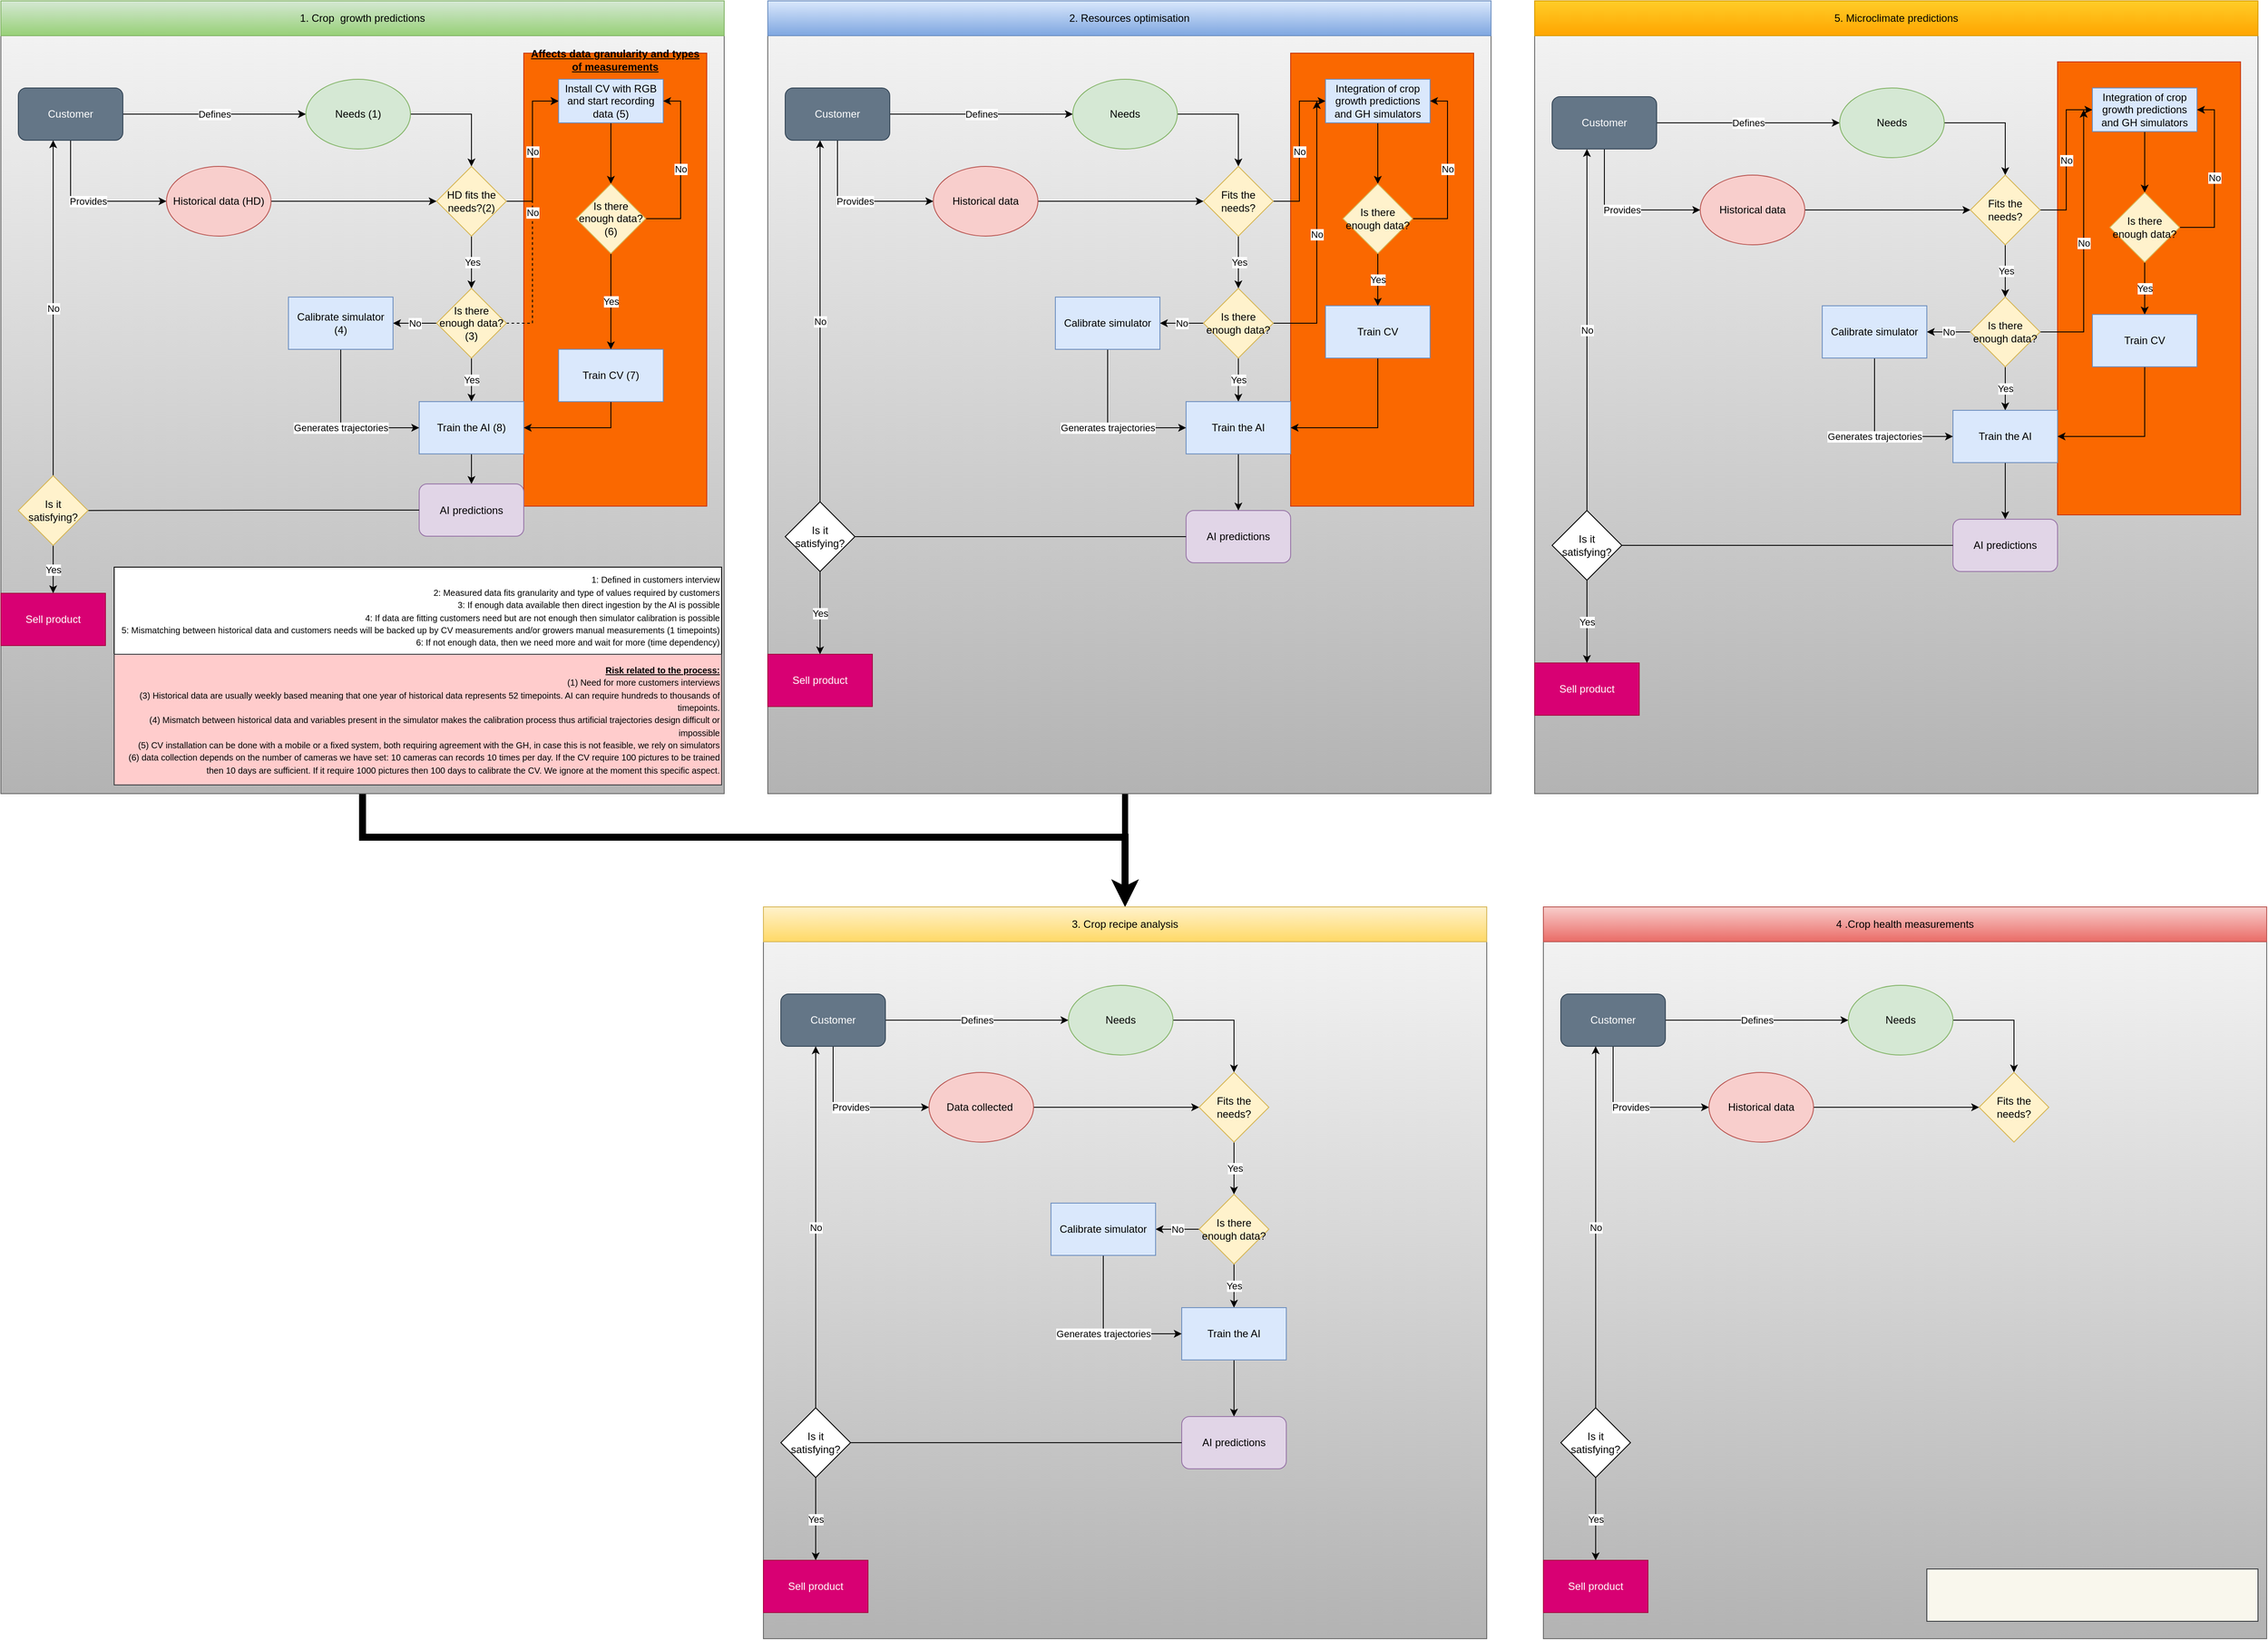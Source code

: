 <mxfile version="20.8.0" type="github">
  <diagram id="4LDFrXm33AA_0PNnnUKp" name="Page-1">
    <mxGraphModel dx="1117" dy="808" grid="1" gridSize="10" guides="1" tooltips="1" connect="1" arrows="1" fold="1" page="1" pageScale="1" pageWidth="827" pageHeight="1169" math="0" shadow="0">
      <root>
        <mxCell id="0" />
        <mxCell id="1" parent="0" />
        <mxCell id="4b5cufJOFDPNWDq6bjIJ-150" value="" style="rounded=0;whiteSpace=wrap;html=1;fillColor=#f5f5f5;gradientColor=#b3b3b3;strokeColor=#666666;" vertex="1" parent="1">
          <mxGeometry x="875" y="1040" width="830" height="840" as="geometry" />
        </mxCell>
        <mxCell id="4b5cufJOFDPNWDq6bjIJ-149" value="" style="rounded=0;whiteSpace=wrap;html=1;fillColor=#f5f5f5;gradientColor=#b3b3b3;strokeColor=#666666;" vertex="1" parent="1">
          <mxGeometry x="1770" y="1040" width="830" height="840" as="geometry" />
        </mxCell>
        <mxCell id="4b5cufJOFDPNWDq6bjIJ-152" style="edgeStyle=orthogonalEdgeStyle;rounded=0;orthogonalLoop=1;jettySize=auto;html=1;entryX=0.5;entryY=0;entryDx=0;entryDy=0;strokeWidth=7;" edge="1" parent="1" source="4b5cufJOFDPNWDq6bjIJ-148" target="4b5cufJOFDPNWDq6bjIJ-146">
          <mxGeometry relative="1" as="geometry">
            <Array as="points">
              <mxPoint x="1290" y="890" />
              <mxPoint x="1290" y="890" />
            </Array>
          </mxGeometry>
        </mxCell>
        <mxCell id="4b5cufJOFDPNWDq6bjIJ-148" value="" style="rounded=0;whiteSpace=wrap;html=1;fillColor=#f5f5f5;gradientColor=#b3b3b3;strokeColor=#666666;" vertex="1" parent="1">
          <mxGeometry x="880" width="830" height="910" as="geometry" />
        </mxCell>
        <mxCell id="4b5cufJOFDPNWDq6bjIJ-153" style="edgeStyle=orthogonalEdgeStyle;rounded=0;orthogonalLoop=1;jettySize=auto;html=1;entryX=0.5;entryY=0;entryDx=0;entryDy=0;strokeWidth=8;" edge="1" parent="1" source="4b5cufJOFDPNWDq6bjIJ-147" target="4b5cufJOFDPNWDq6bjIJ-146">
          <mxGeometry relative="1" as="geometry">
            <mxPoint x="810" y="1000" as="targetPoint" />
            <Array as="points">
              <mxPoint x="415" y="960" />
              <mxPoint x="1290" y="960" />
            </Array>
          </mxGeometry>
        </mxCell>
        <mxCell id="4b5cufJOFDPNWDq6bjIJ-147" value="" style="rounded=0;whiteSpace=wrap;html=1;fillColor=#f5f5f5;gradientColor=#b3b3b3;strokeColor=#666666;" vertex="1" parent="1">
          <mxGeometry width="830" height="910" as="geometry" />
        </mxCell>
        <mxCell id="4b5cufJOFDPNWDq6bjIJ-43" value="&lt;b&gt;&lt;u&gt;Affects data granularity and types of measurements&lt;br&gt;&lt;br&gt;&lt;br&gt;&lt;br&gt;&lt;br&gt;&lt;br&gt;&lt;br&gt;&lt;br&gt;&lt;br&gt;&lt;br&gt;&lt;br&gt;&lt;br&gt;&lt;br&gt;&lt;br&gt;&lt;br&gt;&lt;br&gt;&lt;br&gt;&lt;br&gt;&lt;br&gt;&lt;br&gt;&lt;br&gt;&lt;br&gt;&lt;br&gt;&lt;br&gt;&lt;br&gt;&lt;br&gt;&lt;br&gt;&lt;br&gt;&lt;br&gt;&lt;br&gt;&lt;br&gt;&lt;br&gt;&lt;br&gt;&lt;br&gt;&lt;br&gt;&lt;br&gt;&lt;/u&gt;&lt;/b&gt;" style="rounded=0;whiteSpace=wrap;html=1;fillColor=#fa6800;fontColor=#000000;strokeColor=#C73500;" vertex="1" parent="1">
          <mxGeometry x="600" y="60" width="210" height="520" as="geometry" />
        </mxCell>
        <mxCell id="4b5cufJOFDPNWDq6bjIJ-5" value="Defines" style="edgeStyle=orthogonalEdgeStyle;rounded=0;orthogonalLoop=1;jettySize=auto;html=1;entryX=0;entryY=0.5;entryDx=0;entryDy=0;" edge="1" parent="1" source="4b5cufJOFDPNWDq6bjIJ-1" target="4b5cufJOFDPNWDq6bjIJ-2">
          <mxGeometry relative="1" as="geometry" />
        </mxCell>
        <mxCell id="4b5cufJOFDPNWDq6bjIJ-6" style="edgeStyle=orthogonalEdgeStyle;rounded=0;orthogonalLoop=1;jettySize=auto;html=1;entryX=0;entryY=0.5;entryDx=0;entryDy=0;strokeColor=none;" edge="1" parent="1" source="4b5cufJOFDPNWDq6bjIJ-1" target="4b5cufJOFDPNWDq6bjIJ-3">
          <mxGeometry relative="1" as="geometry" />
        </mxCell>
        <mxCell id="4b5cufJOFDPNWDq6bjIJ-7" value="Provides" style="edgeStyle=orthogonalEdgeStyle;rounded=0;orthogonalLoop=1;jettySize=auto;html=1;" edge="1" parent="1" source="4b5cufJOFDPNWDq6bjIJ-1" target="4b5cufJOFDPNWDq6bjIJ-3">
          <mxGeometry relative="1" as="geometry">
            <Array as="points">
              <mxPoint x="80" y="230" />
            </Array>
          </mxGeometry>
        </mxCell>
        <mxCell id="4b5cufJOFDPNWDq6bjIJ-1" value="Customer" style="rounded=1;whiteSpace=wrap;html=1;fillColor=#647687;strokeColor=#314354;fontColor=#ffffff;" vertex="1" parent="1">
          <mxGeometry x="20" y="100" width="120" height="60" as="geometry" />
        </mxCell>
        <mxCell id="4b5cufJOFDPNWDq6bjIJ-32" style="edgeStyle=orthogonalEdgeStyle;rounded=0;orthogonalLoop=1;jettySize=auto;html=1;entryX=0.5;entryY=0;entryDx=0;entryDy=0;" edge="1" parent="1" source="4b5cufJOFDPNWDq6bjIJ-2" target="4b5cufJOFDPNWDq6bjIJ-10">
          <mxGeometry relative="1" as="geometry" />
        </mxCell>
        <mxCell id="4b5cufJOFDPNWDq6bjIJ-2" value="Needs (1)" style="ellipse;whiteSpace=wrap;html=1;fillColor=#d5e8d4;strokeColor=#82b366;" vertex="1" parent="1">
          <mxGeometry x="350" y="90" width="120" height="80" as="geometry" />
        </mxCell>
        <mxCell id="4b5cufJOFDPNWDq6bjIJ-8" value="" style="edgeStyle=orthogonalEdgeStyle;rounded=0;orthogonalLoop=1;jettySize=auto;html=1;" edge="1" parent="1" source="4b5cufJOFDPNWDq6bjIJ-3">
          <mxGeometry relative="1" as="geometry">
            <mxPoint x="500" y="230" as="targetPoint" />
          </mxGeometry>
        </mxCell>
        <mxCell id="4b5cufJOFDPNWDq6bjIJ-3" value="Historical data (HD)" style="ellipse;whiteSpace=wrap;html=1;fillColor=#f8cecc;strokeColor=#b85450;" vertex="1" parent="1">
          <mxGeometry x="190" y="190" width="120" height="80" as="geometry" />
        </mxCell>
        <mxCell id="4b5cufJOFDPNWDq6bjIJ-13" value="Yes" style="edgeStyle=orthogonalEdgeStyle;rounded=0;orthogonalLoop=1;jettySize=auto;html=1;entryX=0.5;entryY=0;entryDx=0;entryDy=0;" edge="1" parent="1" source="4b5cufJOFDPNWDq6bjIJ-10">
          <mxGeometry relative="1" as="geometry">
            <mxPoint x="540" y="330" as="targetPoint" />
          </mxGeometry>
        </mxCell>
        <mxCell id="4b5cufJOFDPNWDq6bjIJ-23" value="No" style="edgeStyle=orthogonalEdgeStyle;rounded=0;orthogonalLoop=1;jettySize=auto;html=1;entryX=0;entryY=0.5;entryDx=0;entryDy=0;" edge="1" parent="1" source="4b5cufJOFDPNWDq6bjIJ-10" target="4b5cufJOFDPNWDq6bjIJ-22">
          <mxGeometry relative="1" as="geometry" />
        </mxCell>
        <mxCell id="4b5cufJOFDPNWDq6bjIJ-10" value="HD fits the needs?(2)" style="rhombus;whiteSpace=wrap;html=1;fillColor=#fff2cc;strokeColor=#d6b656;" vertex="1" parent="1">
          <mxGeometry x="500" y="190" width="80" height="80" as="geometry" />
        </mxCell>
        <mxCell id="4b5cufJOFDPNWDq6bjIJ-17" value="Yes" style="edgeStyle=orthogonalEdgeStyle;rounded=0;orthogonalLoop=1;jettySize=auto;html=1;" edge="1" parent="1" source="4b5cufJOFDPNWDq6bjIJ-15" target="4b5cufJOFDPNWDq6bjIJ-16">
          <mxGeometry relative="1" as="geometry" />
        </mxCell>
        <mxCell id="4b5cufJOFDPNWDq6bjIJ-20" value="No" style="edgeStyle=orthogonalEdgeStyle;rounded=0;orthogonalLoop=1;jettySize=auto;html=1;entryX=1;entryY=0.5;entryDx=0;entryDy=0;" edge="1" parent="1" source="4b5cufJOFDPNWDq6bjIJ-15" target="4b5cufJOFDPNWDq6bjIJ-19">
          <mxGeometry relative="1" as="geometry" />
        </mxCell>
        <mxCell id="4b5cufJOFDPNWDq6bjIJ-31" value="No" style="edgeStyle=orthogonalEdgeStyle;rounded=0;orthogonalLoop=1;jettySize=auto;html=1;exitX=1;exitY=0.5;exitDx=0;exitDy=0;entryX=0;entryY=0.5;entryDx=0;entryDy=0;dashed=1;" edge="1" parent="1" source="4b5cufJOFDPNWDq6bjIJ-15" target="4b5cufJOFDPNWDq6bjIJ-22">
          <mxGeometry relative="1" as="geometry">
            <mxPoint x="630" y="115" as="targetPoint" />
            <Array as="points">
              <mxPoint x="610" y="370" />
              <mxPoint x="610" y="115" />
            </Array>
          </mxGeometry>
        </mxCell>
        <mxCell id="4b5cufJOFDPNWDq6bjIJ-15" value="Is there enough data?(3)" style="rhombus;whiteSpace=wrap;html=1;fillColor=#fff2cc;strokeColor=#d6b656;" vertex="1" parent="1">
          <mxGeometry x="500" y="330" width="80" height="80" as="geometry" />
        </mxCell>
        <mxCell id="4b5cufJOFDPNWDq6bjIJ-35" style="edgeStyle=orthogonalEdgeStyle;rounded=0;orthogonalLoop=1;jettySize=auto;html=1;" edge="1" parent="1" source="4b5cufJOFDPNWDq6bjIJ-16" target="4b5cufJOFDPNWDq6bjIJ-34">
          <mxGeometry relative="1" as="geometry" />
        </mxCell>
        <mxCell id="4b5cufJOFDPNWDq6bjIJ-16" value="Train the AI (8)" style="rounded=0;whiteSpace=wrap;html=1;fillColor=#dae8fc;strokeColor=#6c8ebf;" vertex="1" parent="1">
          <mxGeometry x="480" y="460" width="120" height="60" as="geometry" />
        </mxCell>
        <mxCell id="4b5cufJOFDPNWDq6bjIJ-33" value="Generates trajectories" style="edgeStyle=orthogonalEdgeStyle;rounded=0;orthogonalLoop=1;jettySize=auto;html=1;entryX=0;entryY=0.5;entryDx=0;entryDy=0;" edge="1" parent="1" source="4b5cufJOFDPNWDq6bjIJ-19" target="4b5cufJOFDPNWDq6bjIJ-16">
          <mxGeometry relative="1" as="geometry">
            <Array as="points">
              <mxPoint x="390" y="490" />
            </Array>
          </mxGeometry>
        </mxCell>
        <mxCell id="4b5cufJOFDPNWDq6bjIJ-19" value="Calibrate simulator (4)" style="rounded=0;whiteSpace=wrap;html=1;fillColor=#dae8fc;strokeColor=#6c8ebf;" vertex="1" parent="1">
          <mxGeometry x="330" y="340" width="120" height="60" as="geometry" />
        </mxCell>
        <mxCell id="4b5cufJOFDPNWDq6bjIJ-29" style="edgeStyle=orthogonalEdgeStyle;rounded=0;orthogonalLoop=1;jettySize=auto;html=1;" edge="1" parent="1" source="4b5cufJOFDPNWDq6bjIJ-22" target="4b5cufJOFDPNWDq6bjIJ-26">
          <mxGeometry relative="1" as="geometry" />
        </mxCell>
        <mxCell id="4b5cufJOFDPNWDq6bjIJ-22" value="Install CV with RGB and start recording data (5)" style="rounded=0;whiteSpace=wrap;html=1;fillColor=#dae8fc;strokeColor=#6c8ebf;" vertex="1" parent="1">
          <mxGeometry x="640" y="90" width="120" height="50" as="geometry" />
        </mxCell>
        <mxCell id="4b5cufJOFDPNWDq6bjIJ-28" value="Yes" style="edgeStyle=orthogonalEdgeStyle;rounded=0;orthogonalLoop=1;jettySize=auto;html=1;entryX=0.5;entryY=0;entryDx=0;entryDy=0;" edge="1" parent="1" source="4b5cufJOFDPNWDq6bjIJ-26" target="4b5cufJOFDPNWDq6bjIJ-27">
          <mxGeometry relative="1" as="geometry" />
        </mxCell>
        <mxCell id="4b5cufJOFDPNWDq6bjIJ-30" value="No" style="edgeStyle=orthogonalEdgeStyle;rounded=0;orthogonalLoop=1;jettySize=auto;html=1;entryX=1;entryY=0.5;entryDx=0;entryDy=0;" edge="1" parent="1" source="4b5cufJOFDPNWDq6bjIJ-26" target="4b5cufJOFDPNWDq6bjIJ-22">
          <mxGeometry relative="1" as="geometry">
            <Array as="points">
              <mxPoint x="780" y="250" />
              <mxPoint x="780" y="115" />
            </Array>
          </mxGeometry>
        </mxCell>
        <mxCell id="4b5cufJOFDPNWDq6bjIJ-26" value="Is there enough data? (6)" style="rhombus;whiteSpace=wrap;html=1;fillColor=#fff2cc;strokeColor=#d6b656;" vertex="1" parent="1">
          <mxGeometry x="660" y="210" width="80" height="80" as="geometry" />
        </mxCell>
        <mxCell id="4b5cufJOFDPNWDq6bjIJ-37" style="edgeStyle=orthogonalEdgeStyle;rounded=0;orthogonalLoop=1;jettySize=auto;html=1;entryX=1;entryY=0.5;entryDx=0;entryDy=0;" edge="1" parent="1" source="4b5cufJOFDPNWDq6bjIJ-27" target="4b5cufJOFDPNWDq6bjIJ-16">
          <mxGeometry relative="1" as="geometry">
            <Array as="points">
              <mxPoint x="700" y="490" />
            </Array>
          </mxGeometry>
        </mxCell>
        <mxCell id="4b5cufJOFDPNWDq6bjIJ-27" value="Train CV (7)" style="rounded=0;whiteSpace=wrap;html=1;fillColor=#dae8fc;strokeColor=#6c8ebf;" vertex="1" parent="1">
          <mxGeometry x="640" y="400" width="120" height="60" as="geometry" />
        </mxCell>
        <mxCell id="4b5cufJOFDPNWDq6bjIJ-36" value="No" style="edgeStyle=orthogonalEdgeStyle;rounded=0;orthogonalLoop=1;jettySize=auto;html=1;startArrow=none;" edge="1" parent="1" source="4b5cufJOFDPNWDq6bjIJ-39">
          <mxGeometry relative="1" as="geometry">
            <mxPoint x="60" y="160" as="targetPoint" />
          </mxGeometry>
        </mxCell>
        <mxCell id="4b5cufJOFDPNWDq6bjIJ-34" value="AI predictions" style="rounded=1;whiteSpace=wrap;html=1;fillColor=#e1d5e7;strokeColor=#9673a6;" vertex="1" parent="1">
          <mxGeometry x="480" y="554.5" width="120" height="60" as="geometry" />
        </mxCell>
        <mxCell id="4b5cufJOFDPNWDq6bjIJ-40" value="" style="edgeStyle=orthogonalEdgeStyle;rounded=0;orthogonalLoop=1;jettySize=auto;html=1;entryX=1;entryY=0.5;entryDx=0;entryDy=0;endArrow=none;" edge="1" parent="1" source="4b5cufJOFDPNWDq6bjIJ-34" target="4b5cufJOFDPNWDq6bjIJ-39">
          <mxGeometry relative="1" as="geometry">
            <mxPoint x="480" y="615" as="sourcePoint" />
            <mxPoint x="44" y="164.98" as="targetPoint" />
            <Array as="points" />
          </mxGeometry>
        </mxCell>
        <mxCell id="4b5cufJOFDPNWDq6bjIJ-42" value="Yes" style="edgeStyle=orthogonalEdgeStyle;rounded=0;orthogonalLoop=1;jettySize=auto;html=1;entryX=0.5;entryY=0;entryDx=0;entryDy=0;" edge="1" parent="1" source="4b5cufJOFDPNWDq6bjIJ-39" target="4b5cufJOFDPNWDq6bjIJ-41">
          <mxGeometry relative="1" as="geometry" />
        </mxCell>
        <mxCell id="4b5cufJOFDPNWDq6bjIJ-39" value="Is it satisfying?" style="rhombus;whiteSpace=wrap;html=1;fillColor=#fff2cc;strokeColor=#d6b656;" vertex="1" parent="1">
          <mxGeometry x="20" y="545" width="80" height="80" as="geometry" />
        </mxCell>
        <mxCell id="4b5cufJOFDPNWDq6bjIJ-41" value="Sell product" style="rounded=0;whiteSpace=wrap;html=1;fillColor=#d80073;fontColor=#ffffff;strokeColor=#A50040;" vertex="1" parent="1">
          <mxGeometry y="680" width="120" height="60" as="geometry" />
        </mxCell>
        <mxCell id="4b5cufJOFDPNWDq6bjIJ-44" value="1. Crop &amp;nbsp;growth predictions" style="rounded=0;whiteSpace=wrap;html=1;fillColor=#d5e8d4;gradientColor=#97d077;strokeColor=#82b366;" vertex="1" parent="1">
          <mxGeometry width="830" height="40" as="geometry" />
        </mxCell>
        <mxCell id="4b5cufJOFDPNWDq6bjIJ-45" value="&lt;b&gt;&lt;u&gt;&lt;br&gt;&lt;/u&gt;&lt;/b&gt;" style="rounded=0;whiteSpace=wrap;html=1;fillColor=#fa6800;fontColor=#000000;strokeColor=#C73500;" vertex="1" parent="1">
          <mxGeometry x="1480" y="60" width="210" height="520" as="geometry" />
        </mxCell>
        <mxCell id="4b5cufJOFDPNWDq6bjIJ-46" value="Defines" style="edgeStyle=orthogonalEdgeStyle;rounded=0;orthogonalLoop=1;jettySize=auto;html=1;entryX=0;entryY=0.5;entryDx=0;entryDy=0;" edge="1" parent="1" source="4b5cufJOFDPNWDq6bjIJ-49" target="4b5cufJOFDPNWDq6bjIJ-51">
          <mxGeometry relative="1" as="geometry" />
        </mxCell>
        <mxCell id="4b5cufJOFDPNWDq6bjIJ-47" style="edgeStyle=orthogonalEdgeStyle;rounded=0;orthogonalLoop=1;jettySize=auto;html=1;entryX=0;entryY=0.5;entryDx=0;entryDy=0;strokeColor=none;" edge="1" parent="1" source="4b5cufJOFDPNWDq6bjIJ-49" target="4b5cufJOFDPNWDq6bjIJ-53">
          <mxGeometry relative="1" as="geometry" />
        </mxCell>
        <mxCell id="4b5cufJOFDPNWDq6bjIJ-48" value="Provides" style="edgeStyle=orthogonalEdgeStyle;rounded=0;orthogonalLoop=1;jettySize=auto;html=1;" edge="1" parent="1" source="4b5cufJOFDPNWDq6bjIJ-49" target="4b5cufJOFDPNWDq6bjIJ-53">
          <mxGeometry relative="1" as="geometry">
            <Array as="points">
              <mxPoint x="960" y="230" />
            </Array>
          </mxGeometry>
        </mxCell>
        <mxCell id="4b5cufJOFDPNWDq6bjIJ-49" value="Customer" style="rounded=1;whiteSpace=wrap;html=1;fillColor=#647687;strokeColor=#314354;fontColor=#ffffff;" vertex="1" parent="1">
          <mxGeometry x="900" y="100" width="120" height="60" as="geometry" />
        </mxCell>
        <mxCell id="4b5cufJOFDPNWDq6bjIJ-50" style="edgeStyle=orthogonalEdgeStyle;rounded=0;orthogonalLoop=1;jettySize=auto;html=1;entryX=0.5;entryY=0;entryDx=0;entryDy=0;" edge="1" parent="1" source="4b5cufJOFDPNWDq6bjIJ-51" target="4b5cufJOFDPNWDq6bjIJ-56">
          <mxGeometry relative="1" as="geometry" />
        </mxCell>
        <mxCell id="4b5cufJOFDPNWDq6bjIJ-51" value="Needs" style="ellipse;whiteSpace=wrap;html=1;fillColor=#d5e8d4;strokeColor=#82b366;" vertex="1" parent="1">
          <mxGeometry x="1230" y="90" width="120" height="80" as="geometry" />
        </mxCell>
        <mxCell id="4b5cufJOFDPNWDq6bjIJ-52" value="" style="edgeStyle=orthogonalEdgeStyle;rounded=0;orthogonalLoop=1;jettySize=auto;html=1;" edge="1" parent="1" source="4b5cufJOFDPNWDq6bjIJ-53">
          <mxGeometry relative="1" as="geometry">
            <mxPoint x="1380.0" y="230" as="targetPoint" />
          </mxGeometry>
        </mxCell>
        <mxCell id="4b5cufJOFDPNWDq6bjIJ-53" value="Historical data" style="ellipse;whiteSpace=wrap;html=1;fillColor=#f8cecc;strokeColor=#b85450;" vertex="1" parent="1">
          <mxGeometry x="1070" y="190" width="120" height="80" as="geometry" />
        </mxCell>
        <mxCell id="4b5cufJOFDPNWDq6bjIJ-54" value="Yes" style="edgeStyle=orthogonalEdgeStyle;rounded=0;orthogonalLoop=1;jettySize=auto;html=1;entryX=0.5;entryY=0;entryDx=0;entryDy=0;" edge="1" parent="1" source="4b5cufJOFDPNWDq6bjIJ-56">
          <mxGeometry relative="1" as="geometry">
            <mxPoint x="1420.0" y="330" as="targetPoint" />
          </mxGeometry>
        </mxCell>
        <mxCell id="4b5cufJOFDPNWDq6bjIJ-55" value="No" style="edgeStyle=orthogonalEdgeStyle;rounded=0;orthogonalLoop=1;jettySize=auto;html=1;entryX=0;entryY=0.5;entryDx=0;entryDy=0;" edge="1" parent="1" source="4b5cufJOFDPNWDq6bjIJ-56" target="4b5cufJOFDPNWDq6bjIJ-66">
          <mxGeometry relative="1" as="geometry" />
        </mxCell>
        <mxCell id="4b5cufJOFDPNWDq6bjIJ-56" value="Fits the needs?" style="rhombus;whiteSpace=wrap;html=1;fillColor=#fff2cc;strokeColor=#d6b656;" vertex="1" parent="1">
          <mxGeometry x="1380" y="190" width="80" height="80" as="geometry" />
        </mxCell>
        <mxCell id="4b5cufJOFDPNWDq6bjIJ-57" value="Yes" style="edgeStyle=orthogonalEdgeStyle;rounded=0;orthogonalLoop=1;jettySize=auto;html=1;" edge="1" parent="1" source="4b5cufJOFDPNWDq6bjIJ-60" target="4b5cufJOFDPNWDq6bjIJ-62">
          <mxGeometry relative="1" as="geometry" />
        </mxCell>
        <mxCell id="4b5cufJOFDPNWDq6bjIJ-58" value="No" style="edgeStyle=orthogonalEdgeStyle;rounded=0;orthogonalLoop=1;jettySize=auto;html=1;entryX=1;entryY=0.5;entryDx=0;entryDy=0;" edge="1" parent="1" source="4b5cufJOFDPNWDq6bjIJ-60" target="4b5cufJOFDPNWDq6bjIJ-64">
          <mxGeometry relative="1" as="geometry" />
        </mxCell>
        <mxCell id="4b5cufJOFDPNWDq6bjIJ-59" value="No" style="edgeStyle=orthogonalEdgeStyle;rounded=0;orthogonalLoop=1;jettySize=auto;html=1;exitX=1;exitY=0.5;exitDx=0;exitDy=0;" edge="1" parent="1" source="4b5cufJOFDPNWDq6bjIJ-60">
          <mxGeometry relative="1" as="geometry">
            <mxPoint x="1510.0" y="115" as="targetPoint" />
            <Array as="points">
              <mxPoint x="1510" y="370" />
            </Array>
          </mxGeometry>
        </mxCell>
        <mxCell id="4b5cufJOFDPNWDq6bjIJ-60" value="Is there enough data?" style="rhombus;whiteSpace=wrap;html=1;fillColor=#fff2cc;strokeColor=#d6b656;" vertex="1" parent="1">
          <mxGeometry x="1380" y="330" width="80" height="80" as="geometry" />
        </mxCell>
        <mxCell id="4b5cufJOFDPNWDq6bjIJ-61" style="edgeStyle=orthogonalEdgeStyle;rounded=0;orthogonalLoop=1;jettySize=auto;html=1;" edge="1" parent="1" source="4b5cufJOFDPNWDq6bjIJ-62" target="4b5cufJOFDPNWDq6bjIJ-73">
          <mxGeometry relative="1" as="geometry" />
        </mxCell>
        <mxCell id="4b5cufJOFDPNWDq6bjIJ-62" value="Train the AI" style="rounded=0;whiteSpace=wrap;html=1;fillColor=#dae8fc;strokeColor=#6c8ebf;" vertex="1" parent="1">
          <mxGeometry x="1360" y="460" width="120" height="60" as="geometry" />
        </mxCell>
        <mxCell id="4b5cufJOFDPNWDq6bjIJ-63" value="Generates trajectories" style="edgeStyle=orthogonalEdgeStyle;rounded=0;orthogonalLoop=1;jettySize=auto;html=1;entryX=0;entryY=0.5;entryDx=0;entryDy=0;" edge="1" parent="1" source="4b5cufJOFDPNWDq6bjIJ-64" target="4b5cufJOFDPNWDq6bjIJ-62">
          <mxGeometry relative="1" as="geometry">
            <Array as="points">
              <mxPoint x="1270" y="490" />
            </Array>
          </mxGeometry>
        </mxCell>
        <mxCell id="4b5cufJOFDPNWDq6bjIJ-64" value="Calibrate simulator" style="rounded=0;whiteSpace=wrap;html=1;fillColor=#dae8fc;strokeColor=#6c8ebf;" vertex="1" parent="1">
          <mxGeometry x="1210" y="340" width="120" height="60" as="geometry" />
        </mxCell>
        <mxCell id="4b5cufJOFDPNWDq6bjIJ-65" style="edgeStyle=orthogonalEdgeStyle;rounded=0;orthogonalLoop=1;jettySize=auto;html=1;" edge="1" parent="1" source="4b5cufJOFDPNWDq6bjIJ-66" target="4b5cufJOFDPNWDq6bjIJ-69">
          <mxGeometry relative="1" as="geometry" />
        </mxCell>
        <mxCell id="4b5cufJOFDPNWDq6bjIJ-66" value="Integration of crop growth predictions and GH simulators" style="rounded=0;whiteSpace=wrap;html=1;fillColor=#dae8fc;strokeColor=#6c8ebf;" vertex="1" parent="1">
          <mxGeometry x="1520" y="90" width="120" height="50" as="geometry" />
        </mxCell>
        <mxCell id="4b5cufJOFDPNWDq6bjIJ-67" value="Yes" style="edgeStyle=orthogonalEdgeStyle;rounded=0;orthogonalLoop=1;jettySize=auto;html=1;entryX=0.5;entryY=0;entryDx=0;entryDy=0;" edge="1" parent="1" source="4b5cufJOFDPNWDq6bjIJ-69" target="4b5cufJOFDPNWDq6bjIJ-71">
          <mxGeometry relative="1" as="geometry" />
        </mxCell>
        <mxCell id="4b5cufJOFDPNWDq6bjIJ-68" value="No" style="edgeStyle=orthogonalEdgeStyle;rounded=0;orthogonalLoop=1;jettySize=auto;html=1;entryX=1;entryY=0.5;entryDx=0;entryDy=0;" edge="1" parent="1" source="4b5cufJOFDPNWDq6bjIJ-69" target="4b5cufJOFDPNWDq6bjIJ-66">
          <mxGeometry relative="1" as="geometry">
            <Array as="points">
              <mxPoint x="1660" y="250" />
              <mxPoint x="1660" y="115" />
            </Array>
          </mxGeometry>
        </mxCell>
        <mxCell id="4b5cufJOFDPNWDq6bjIJ-69" value="Is there enough data?" style="rhombus;whiteSpace=wrap;html=1;fillColor=#fff2cc;strokeColor=#d6b656;" vertex="1" parent="1">
          <mxGeometry x="1540" y="210" width="80" height="80" as="geometry" />
        </mxCell>
        <mxCell id="4b5cufJOFDPNWDq6bjIJ-70" style="edgeStyle=orthogonalEdgeStyle;rounded=0;orthogonalLoop=1;jettySize=auto;html=1;entryX=1;entryY=0.5;entryDx=0;entryDy=0;" edge="1" parent="1" source="4b5cufJOFDPNWDq6bjIJ-71" target="4b5cufJOFDPNWDq6bjIJ-62">
          <mxGeometry relative="1" as="geometry">
            <Array as="points">
              <mxPoint x="1580" y="490" />
            </Array>
          </mxGeometry>
        </mxCell>
        <mxCell id="4b5cufJOFDPNWDq6bjIJ-71" value="Train CV" style="rounded=0;whiteSpace=wrap;html=1;fillColor=#dae8fc;strokeColor=#6c8ebf;" vertex="1" parent="1">
          <mxGeometry x="1520" y="350" width="120" height="60" as="geometry" />
        </mxCell>
        <mxCell id="4b5cufJOFDPNWDq6bjIJ-72" value="No" style="edgeStyle=orthogonalEdgeStyle;rounded=0;orthogonalLoop=1;jettySize=auto;html=1;startArrow=none;" edge="1" parent="1" source="4b5cufJOFDPNWDq6bjIJ-76">
          <mxGeometry relative="1" as="geometry">
            <mxPoint x="940" y="160" as="targetPoint" />
          </mxGeometry>
        </mxCell>
        <mxCell id="4b5cufJOFDPNWDq6bjIJ-73" value="AI predictions" style="rounded=1;whiteSpace=wrap;html=1;fillColor=#e1d5e7;strokeColor=#9673a6;" vertex="1" parent="1">
          <mxGeometry x="1360" y="585" width="120" height="60" as="geometry" />
        </mxCell>
        <mxCell id="4b5cufJOFDPNWDq6bjIJ-74" value="" style="edgeStyle=orthogonalEdgeStyle;rounded=0;orthogonalLoop=1;jettySize=auto;html=1;entryX=1;entryY=0.5;entryDx=0;entryDy=0;endArrow=none;" edge="1" parent="1" source="4b5cufJOFDPNWDq6bjIJ-73" target="4b5cufJOFDPNWDq6bjIJ-76">
          <mxGeometry relative="1" as="geometry">
            <mxPoint x="1360" y="615" as="sourcePoint" />
            <mxPoint x="924" y="164.98" as="targetPoint" />
            <Array as="points" />
          </mxGeometry>
        </mxCell>
        <mxCell id="4b5cufJOFDPNWDq6bjIJ-75" value="Yes" style="edgeStyle=orthogonalEdgeStyle;rounded=0;orthogonalLoop=1;jettySize=auto;html=1;entryX=0.5;entryY=0;entryDx=0;entryDy=0;" edge="1" parent="1" source="4b5cufJOFDPNWDq6bjIJ-76" target="4b5cufJOFDPNWDq6bjIJ-77">
          <mxGeometry relative="1" as="geometry" />
        </mxCell>
        <mxCell id="4b5cufJOFDPNWDq6bjIJ-76" value="Is it satisfying?" style="rhombus;whiteSpace=wrap;html=1;" vertex="1" parent="1">
          <mxGeometry x="900" y="575" width="80" height="80" as="geometry" />
        </mxCell>
        <mxCell id="4b5cufJOFDPNWDq6bjIJ-77" value="Sell product" style="rounded=0;whiteSpace=wrap;html=1;fillColor=#d80073;fontColor=#ffffff;strokeColor=#A50040;" vertex="1" parent="1">
          <mxGeometry x="880" y="750" width="120" height="60" as="geometry" />
        </mxCell>
        <mxCell id="4b5cufJOFDPNWDq6bjIJ-78" value="2. Resources optimisation" style="rounded=0;whiteSpace=wrap;html=1;fillColor=#dae8fc;gradientColor=#7ea6e0;strokeColor=#6c8ebf;" vertex="1" parent="1">
          <mxGeometry x="880" width="830" height="40" as="geometry" />
        </mxCell>
        <mxCell id="4b5cufJOFDPNWDq6bjIJ-80" value="Defines" style="edgeStyle=orthogonalEdgeStyle;rounded=0;orthogonalLoop=1;jettySize=auto;html=1;entryX=0;entryY=0.5;entryDx=0;entryDy=0;" edge="1" parent="1" source="4b5cufJOFDPNWDq6bjIJ-83" target="4b5cufJOFDPNWDq6bjIJ-85">
          <mxGeometry relative="1" as="geometry" />
        </mxCell>
        <mxCell id="4b5cufJOFDPNWDq6bjIJ-81" style="edgeStyle=orthogonalEdgeStyle;rounded=0;orthogonalLoop=1;jettySize=auto;html=1;entryX=0;entryY=0.5;entryDx=0;entryDy=0;strokeColor=none;" edge="1" parent="1" source="4b5cufJOFDPNWDq6bjIJ-83" target="4b5cufJOFDPNWDq6bjIJ-87">
          <mxGeometry relative="1" as="geometry" />
        </mxCell>
        <mxCell id="4b5cufJOFDPNWDq6bjIJ-82" value="Provides" style="edgeStyle=orthogonalEdgeStyle;rounded=0;orthogonalLoop=1;jettySize=auto;html=1;" edge="1" parent="1" source="4b5cufJOFDPNWDq6bjIJ-83" target="4b5cufJOFDPNWDq6bjIJ-87">
          <mxGeometry relative="1" as="geometry">
            <Array as="points">
              <mxPoint x="1850" y="1270" />
            </Array>
          </mxGeometry>
        </mxCell>
        <mxCell id="4b5cufJOFDPNWDq6bjIJ-83" value="Customer" style="rounded=1;whiteSpace=wrap;html=1;fillColor=#647687;strokeColor=#314354;fontColor=#ffffff;" vertex="1" parent="1">
          <mxGeometry x="1790" y="1140" width="120" height="60" as="geometry" />
        </mxCell>
        <mxCell id="4b5cufJOFDPNWDq6bjIJ-84" style="edgeStyle=orthogonalEdgeStyle;rounded=0;orthogonalLoop=1;jettySize=auto;html=1;entryX=0.5;entryY=0;entryDx=0;entryDy=0;" edge="1" parent="1" source="4b5cufJOFDPNWDq6bjIJ-85" target="4b5cufJOFDPNWDq6bjIJ-90">
          <mxGeometry relative="1" as="geometry" />
        </mxCell>
        <mxCell id="4b5cufJOFDPNWDq6bjIJ-85" value="Needs" style="ellipse;whiteSpace=wrap;html=1;fillColor=#d5e8d4;strokeColor=#82b366;" vertex="1" parent="1">
          <mxGeometry x="2120" y="1130" width="120" height="80" as="geometry" />
        </mxCell>
        <mxCell id="4b5cufJOFDPNWDq6bjIJ-86" value="" style="edgeStyle=orthogonalEdgeStyle;rounded=0;orthogonalLoop=1;jettySize=auto;html=1;" edge="1" parent="1" source="4b5cufJOFDPNWDq6bjIJ-87">
          <mxGeometry relative="1" as="geometry">
            <mxPoint x="2270" y="1270" as="targetPoint" />
          </mxGeometry>
        </mxCell>
        <mxCell id="4b5cufJOFDPNWDq6bjIJ-87" value="Historical data" style="ellipse;whiteSpace=wrap;html=1;fillColor=#f8cecc;strokeColor=#b85450;" vertex="1" parent="1">
          <mxGeometry x="1960" y="1230" width="120" height="80" as="geometry" />
        </mxCell>
        <mxCell id="4b5cufJOFDPNWDq6bjIJ-90" value="Fits the needs?" style="rhombus;whiteSpace=wrap;html=1;fillColor=#fff2cc;strokeColor=#d6b656;" vertex="1" parent="1">
          <mxGeometry x="2270" y="1230" width="80" height="80" as="geometry" />
        </mxCell>
        <mxCell id="4b5cufJOFDPNWDq6bjIJ-106" value="No" style="edgeStyle=orthogonalEdgeStyle;rounded=0;orthogonalLoop=1;jettySize=auto;html=1;startArrow=none;" edge="1" parent="1" source="4b5cufJOFDPNWDq6bjIJ-110">
          <mxGeometry relative="1" as="geometry">
            <mxPoint x="1830" y="1200" as="targetPoint" />
          </mxGeometry>
        </mxCell>
        <mxCell id="4b5cufJOFDPNWDq6bjIJ-109" value="Yes" style="edgeStyle=orthogonalEdgeStyle;rounded=0;orthogonalLoop=1;jettySize=auto;html=1;entryX=0.5;entryY=0;entryDx=0;entryDy=0;" edge="1" parent="1" source="4b5cufJOFDPNWDq6bjIJ-110" target="4b5cufJOFDPNWDq6bjIJ-111">
          <mxGeometry relative="1" as="geometry" />
        </mxCell>
        <mxCell id="4b5cufJOFDPNWDq6bjIJ-110" value="Is it satisfying?" style="rhombus;whiteSpace=wrap;html=1;" vertex="1" parent="1">
          <mxGeometry x="1790" y="1615" width="80" height="80" as="geometry" />
        </mxCell>
        <mxCell id="4b5cufJOFDPNWDq6bjIJ-111" value="Sell product" style="rounded=0;whiteSpace=wrap;html=1;fillColor=#d80073;fontColor=#ffffff;strokeColor=#A50040;" vertex="1" parent="1">
          <mxGeometry x="1770" y="1790" width="120" height="60" as="geometry" />
        </mxCell>
        <mxCell id="4b5cufJOFDPNWDq6bjIJ-112" value="4 .Crop health measurements" style="rounded=0;whiteSpace=wrap;html=1;fillColor=#f8cecc;gradientColor=#ea6b66;strokeColor=#b85450;" vertex="1" parent="1">
          <mxGeometry x="1770" y="1040" width="830" height="40" as="geometry" />
        </mxCell>
        <mxCell id="4b5cufJOFDPNWDq6bjIJ-114" value="Defines" style="edgeStyle=orthogonalEdgeStyle;rounded=0;orthogonalLoop=1;jettySize=auto;html=1;entryX=0;entryY=0.5;entryDx=0;entryDy=0;" edge="1" parent="1" source="4b5cufJOFDPNWDq6bjIJ-117" target="4b5cufJOFDPNWDq6bjIJ-119">
          <mxGeometry relative="1" as="geometry" />
        </mxCell>
        <mxCell id="4b5cufJOFDPNWDq6bjIJ-115" style="edgeStyle=orthogonalEdgeStyle;rounded=0;orthogonalLoop=1;jettySize=auto;html=1;entryX=0;entryY=0.5;entryDx=0;entryDy=0;strokeColor=none;" edge="1" parent="1" source="4b5cufJOFDPNWDq6bjIJ-117" target="4b5cufJOFDPNWDq6bjIJ-121">
          <mxGeometry relative="1" as="geometry" />
        </mxCell>
        <mxCell id="4b5cufJOFDPNWDq6bjIJ-116" value="Provides" style="edgeStyle=orthogonalEdgeStyle;rounded=0;orthogonalLoop=1;jettySize=auto;html=1;" edge="1" parent="1" source="4b5cufJOFDPNWDq6bjIJ-117" target="4b5cufJOFDPNWDq6bjIJ-121">
          <mxGeometry relative="1" as="geometry">
            <Array as="points">
              <mxPoint x="955" y="1270" />
            </Array>
          </mxGeometry>
        </mxCell>
        <mxCell id="4b5cufJOFDPNWDq6bjIJ-117" value="Customer" style="rounded=1;whiteSpace=wrap;html=1;fillColor=#647687;strokeColor=#314354;fontColor=#ffffff;" vertex="1" parent="1">
          <mxGeometry x="895" y="1140" width="120" height="60" as="geometry" />
        </mxCell>
        <mxCell id="4b5cufJOFDPNWDq6bjIJ-118" style="edgeStyle=orthogonalEdgeStyle;rounded=0;orthogonalLoop=1;jettySize=auto;html=1;entryX=0.5;entryY=0;entryDx=0;entryDy=0;" edge="1" parent="1" source="4b5cufJOFDPNWDq6bjIJ-119" target="4b5cufJOFDPNWDq6bjIJ-124">
          <mxGeometry relative="1" as="geometry" />
        </mxCell>
        <mxCell id="4b5cufJOFDPNWDq6bjIJ-119" value="Needs" style="ellipse;whiteSpace=wrap;html=1;fillColor=#d5e8d4;strokeColor=#82b366;" vertex="1" parent="1">
          <mxGeometry x="1225" y="1130" width="120" height="80" as="geometry" />
        </mxCell>
        <mxCell id="4b5cufJOFDPNWDq6bjIJ-120" value="" style="edgeStyle=orthogonalEdgeStyle;rounded=0;orthogonalLoop=1;jettySize=auto;html=1;" edge="1" parent="1" source="4b5cufJOFDPNWDq6bjIJ-121">
          <mxGeometry relative="1" as="geometry">
            <mxPoint x="1375.0" y="1270" as="targetPoint" />
          </mxGeometry>
        </mxCell>
        <mxCell id="4b5cufJOFDPNWDq6bjIJ-121" value="Data collected&amp;nbsp;" style="ellipse;whiteSpace=wrap;html=1;fillColor=#f8cecc;strokeColor=#b85450;" vertex="1" parent="1">
          <mxGeometry x="1065" y="1230" width="120" height="80" as="geometry" />
        </mxCell>
        <mxCell id="4b5cufJOFDPNWDq6bjIJ-122" value="Yes" style="edgeStyle=orthogonalEdgeStyle;rounded=0;orthogonalLoop=1;jettySize=auto;html=1;entryX=0.5;entryY=0;entryDx=0;entryDy=0;" edge="1" parent="1" source="4b5cufJOFDPNWDq6bjIJ-124">
          <mxGeometry relative="1" as="geometry">
            <mxPoint x="1415.0" y="1370" as="targetPoint" />
          </mxGeometry>
        </mxCell>
        <mxCell id="4b5cufJOFDPNWDq6bjIJ-124" value="Fits the needs?" style="rhombus;whiteSpace=wrap;html=1;fillColor=#fff2cc;strokeColor=#d6b656;" vertex="1" parent="1">
          <mxGeometry x="1375" y="1230" width="80" height="80" as="geometry" />
        </mxCell>
        <mxCell id="4b5cufJOFDPNWDq6bjIJ-125" value="Yes" style="edgeStyle=orthogonalEdgeStyle;rounded=0;orthogonalLoop=1;jettySize=auto;html=1;" edge="1" parent="1" source="4b5cufJOFDPNWDq6bjIJ-128" target="4b5cufJOFDPNWDq6bjIJ-130">
          <mxGeometry relative="1" as="geometry" />
        </mxCell>
        <mxCell id="4b5cufJOFDPNWDq6bjIJ-126" value="No" style="edgeStyle=orthogonalEdgeStyle;rounded=0;orthogonalLoop=1;jettySize=auto;html=1;entryX=1;entryY=0.5;entryDx=0;entryDy=0;" edge="1" parent="1" source="4b5cufJOFDPNWDq6bjIJ-128" target="4b5cufJOFDPNWDq6bjIJ-132">
          <mxGeometry relative="1" as="geometry" />
        </mxCell>
        <mxCell id="4b5cufJOFDPNWDq6bjIJ-128" value="Is there enough data?" style="rhombus;whiteSpace=wrap;html=1;fillColor=#fff2cc;strokeColor=#d6b656;" vertex="1" parent="1">
          <mxGeometry x="1375" y="1370" width="80" height="80" as="geometry" />
        </mxCell>
        <mxCell id="4b5cufJOFDPNWDq6bjIJ-129" style="edgeStyle=orthogonalEdgeStyle;rounded=0;orthogonalLoop=1;jettySize=auto;html=1;" edge="1" parent="1" source="4b5cufJOFDPNWDq6bjIJ-130" target="4b5cufJOFDPNWDq6bjIJ-141">
          <mxGeometry relative="1" as="geometry" />
        </mxCell>
        <mxCell id="4b5cufJOFDPNWDq6bjIJ-130" value="Train the AI" style="rounded=0;whiteSpace=wrap;html=1;fillColor=#dae8fc;strokeColor=#6c8ebf;" vertex="1" parent="1">
          <mxGeometry x="1355" y="1500" width="120" height="60" as="geometry" />
        </mxCell>
        <mxCell id="4b5cufJOFDPNWDq6bjIJ-131" value="Generates trajectories" style="edgeStyle=orthogonalEdgeStyle;rounded=0;orthogonalLoop=1;jettySize=auto;html=1;entryX=0;entryY=0.5;entryDx=0;entryDy=0;" edge="1" parent="1" source="4b5cufJOFDPNWDq6bjIJ-132" target="4b5cufJOFDPNWDq6bjIJ-130">
          <mxGeometry relative="1" as="geometry">
            <Array as="points">
              <mxPoint x="1265" y="1530" />
            </Array>
          </mxGeometry>
        </mxCell>
        <mxCell id="4b5cufJOFDPNWDq6bjIJ-132" value="Calibrate simulator" style="rounded=0;whiteSpace=wrap;html=1;fillColor=#dae8fc;strokeColor=#6c8ebf;" vertex="1" parent="1">
          <mxGeometry x="1205" y="1380" width="120" height="60" as="geometry" />
        </mxCell>
        <mxCell id="4b5cufJOFDPNWDq6bjIJ-140" value="No" style="edgeStyle=orthogonalEdgeStyle;rounded=0;orthogonalLoop=1;jettySize=auto;html=1;startArrow=none;" edge="1" parent="1" source="4b5cufJOFDPNWDq6bjIJ-144">
          <mxGeometry relative="1" as="geometry">
            <mxPoint x="935" y="1200" as="targetPoint" />
          </mxGeometry>
        </mxCell>
        <mxCell id="4b5cufJOFDPNWDq6bjIJ-141" value="AI predictions" style="rounded=1;whiteSpace=wrap;html=1;fillColor=#e1d5e7;strokeColor=#9673a6;" vertex="1" parent="1">
          <mxGeometry x="1355" y="1625" width="120" height="60" as="geometry" />
        </mxCell>
        <mxCell id="4b5cufJOFDPNWDq6bjIJ-142" value="" style="edgeStyle=orthogonalEdgeStyle;rounded=0;orthogonalLoop=1;jettySize=auto;html=1;entryX=1;entryY=0.5;entryDx=0;entryDy=0;endArrow=none;" edge="1" parent="1" source="4b5cufJOFDPNWDq6bjIJ-141" target="4b5cufJOFDPNWDq6bjIJ-144">
          <mxGeometry relative="1" as="geometry">
            <mxPoint x="1355" y="1655" as="sourcePoint" />
            <mxPoint x="919" y="1204.98" as="targetPoint" />
            <Array as="points" />
          </mxGeometry>
        </mxCell>
        <mxCell id="4b5cufJOFDPNWDq6bjIJ-143" value="Yes" style="edgeStyle=orthogonalEdgeStyle;rounded=0;orthogonalLoop=1;jettySize=auto;html=1;entryX=0.5;entryY=0;entryDx=0;entryDy=0;" edge="1" parent="1" source="4b5cufJOFDPNWDq6bjIJ-144" target="4b5cufJOFDPNWDq6bjIJ-145">
          <mxGeometry relative="1" as="geometry" />
        </mxCell>
        <mxCell id="4b5cufJOFDPNWDq6bjIJ-144" value="Is it satisfying?" style="rhombus;whiteSpace=wrap;html=1;" vertex="1" parent="1">
          <mxGeometry x="895" y="1615" width="80" height="80" as="geometry" />
        </mxCell>
        <mxCell id="4b5cufJOFDPNWDq6bjIJ-145" value="Sell product" style="rounded=0;whiteSpace=wrap;html=1;fillColor=#d80073;fontColor=#ffffff;strokeColor=#A50040;" vertex="1" parent="1">
          <mxGeometry x="875" y="1790" width="120" height="60" as="geometry" />
        </mxCell>
        <mxCell id="4b5cufJOFDPNWDq6bjIJ-146" value="3. Crop recipe analysis" style="rounded=0;whiteSpace=wrap;html=1;fillColor=#fff2cc;gradientColor=#ffd966;strokeColor=#d6b656;" vertex="1" parent="1">
          <mxGeometry x="875" y="1040" width="830" height="40" as="geometry" />
        </mxCell>
        <mxCell id="4b5cufJOFDPNWDq6bjIJ-158" value="" style="rounded=0;whiteSpace=wrap;html=1;fillColor=#f9f7ed;strokeColor=#36393d;" vertex="1" parent="1">
          <mxGeometry x="2210" y="1800" width="380" height="60" as="geometry" />
        </mxCell>
        <mxCell id="4b5cufJOFDPNWDq6bjIJ-159" value="&lt;font style=&quot;font-size: 10px;&quot;&gt;1: Defined in customers interview&lt;br&gt;2: Measured data fits granularity and type of values required by customers&lt;br&gt;3: If enough data available then direct ingestion by the AI is possible&lt;br&gt;4: If data are fitting customers need but are not enough then simulator calibration is possible&lt;br&gt;5: Mismatching between historical data and customers needs will be backed up by CV measurements and/or growers manual measurements (1 timepoints)&lt;br&gt;6: If not enough data, then we need more and wait for more (time dependency)&lt;/font&gt;" style="rounded=0;whiteSpace=wrap;html=1;align=right;" vertex="1" parent="1">
          <mxGeometry x="130" y="650" width="697" height="100" as="geometry" />
        </mxCell>
        <mxCell id="4b5cufJOFDPNWDq6bjIJ-160" value="" style="rounded=0;whiteSpace=wrap;html=1;fillColor=#f5f5f5;gradientColor=#b3b3b3;strokeColor=#666666;" vertex="1" parent="1">
          <mxGeometry x="1760" width="830" height="910" as="geometry" />
        </mxCell>
        <mxCell id="4b5cufJOFDPNWDq6bjIJ-161" value="&lt;b&gt;&lt;u&gt;&lt;br&gt;&lt;/u&gt;&lt;/b&gt;" style="rounded=0;whiteSpace=wrap;html=1;fillColor=#fa6800;fontColor=#000000;strokeColor=#C73500;" vertex="1" parent="1">
          <mxGeometry x="2360" y="70" width="210" height="520" as="geometry" />
        </mxCell>
        <mxCell id="4b5cufJOFDPNWDq6bjIJ-162" value="Defines" style="edgeStyle=orthogonalEdgeStyle;rounded=0;orthogonalLoop=1;jettySize=auto;html=1;entryX=0;entryY=0.5;entryDx=0;entryDy=0;" edge="1" parent="1" source="4b5cufJOFDPNWDq6bjIJ-165" target="4b5cufJOFDPNWDq6bjIJ-167">
          <mxGeometry relative="1" as="geometry" />
        </mxCell>
        <mxCell id="4b5cufJOFDPNWDq6bjIJ-163" style="edgeStyle=orthogonalEdgeStyle;rounded=0;orthogonalLoop=1;jettySize=auto;html=1;entryX=0;entryY=0.5;entryDx=0;entryDy=0;strokeColor=none;" edge="1" parent="1" source="4b5cufJOFDPNWDq6bjIJ-165" target="4b5cufJOFDPNWDq6bjIJ-169">
          <mxGeometry relative="1" as="geometry" />
        </mxCell>
        <mxCell id="4b5cufJOFDPNWDq6bjIJ-164" value="Provides" style="edgeStyle=orthogonalEdgeStyle;rounded=0;orthogonalLoop=1;jettySize=auto;html=1;" edge="1" parent="1" source="4b5cufJOFDPNWDq6bjIJ-165" target="4b5cufJOFDPNWDq6bjIJ-169">
          <mxGeometry relative="1" as="geometry">
            <Array as="points">
              <mxPoint x="1840" y="240" />
            </Array>
          </mxGeometry>
        </mxCell>
        <mxCell id="4b5cufJOFDPNWDq6bjIJ-165" value="Customer" style="rounded=1;whiteSpace=wrap;html=1;fillColor=#647687;strokeColor=#314354;fontColor=#ffffff;" vertex="1" parent="1">
          <mxGeometry x="1780" y="110" width="120" height="60" as="geometry" />
        </mxCell>
        <mxCell id="4b5cufJOFDPNWDq6bjIJ-166" style="edgeStyle=orthogonalEdgeStyle;rounded=0;orthogonalLoop=1;jettySize=auto;html=1;entryX=0.5;entryY=0;entryDx=0;entryDy=0;" edge="1" parent="1" source="4b5cufJOFDPNWDq6bjIJ-167" target="4b5cufJOFDPNWDq6bjIJ-172">
          <mxGeometry relative="1" as="geometry" />
        </mxCell>
        <mxCell id="4b5cufJOFDPNWDq6bjIJ-167" value="Needs" style="ellipse;whiteSpace=wrap;html=1;fillColor=#d5e8d4;strokeColor=#82b366;" vertex="1" parent="1">
          <mxGeometry x="2110" y="100" width="120" height="80" as="geometry" />
        </mxCell>
        <mxCell id="4b5cufJOFDPNWDq6bjIJ-168" value="" style="edgeStyle=orthogonalEdgeStyle;rounded=0;orthogonalLoop=1;jettySize=auto;html=1;" edge="1" parent="1" source="4b5cufJOFDPNWDq6bjIJ-169">
          <mxGeometry relative="1" as="geometry">
            <mxPoint x="2260" y="240" as="targetPoint" />
          </mxGeometry>
        </mxCell>
        <mxCell id="4b5cufJOFDPNWDq6bjIJ-169" value="Historical data" style="ellipse;whiteSpace=wrap;html=1;fillColor=#f8cecc;strokeColor=#b85450;" vertex="1" parent="1">
          <mxGeometry x="1950" y="200" width="120" height="80" as="geometry" />
        </mxCell>
        <mxCell id="4b5cufJOFDPNWDq6bjIJ-170" value="Yes" style="edgeStyle=orthogonalEdgeStyle;rounded=0;orthogonalLoop=1;jettySize=auto;html=1;entryX=0.5;entryY=0;entryDx=0;entryDy=0;" edge="1" parent="1" source="4b5cufJOFDPNWDq6bjIJ-172">
          <mxGeometry relative="1" as="geometry">
            <mxPoint x="2300" y="340" as="targetPoint" />
          </mxGeometry>
        </mxCell>
        <mxCell id="4b5cufJOFDPNWDq6bjIJ-171" value="No" style="edgeStyle=orthogonalEdgeStyle;rounded=0;orthogonalLoop=1;jettySize=auto;html=1;entryX=0;entryY=0.5;entryDx=0;entryDy=0;" edge="1" parent="1" source="4b5cufJOFDPNWDq6bjIJ-172" target="4b5cufJOFDPNWDq6bjIJ-182">
          <mxGeometry relative="1" as="geometry" />
        </mxCell>
        <mxCell id="4b5cufJOFDPNWDq6bjIJ-172" value="Fits the needs?" style="rhombus;whiteSpace=wrap;html=1;fillColor=#fff2cc;strokeColor=#d6b656;" vertex="1" parent="1">
          <mxGeometry x="2260" y="200" width="80" height="80" as="geometry" />
        </mxCell>
        <mxCell id="4b5cufJOFDPNWDq6bjIJ-173" value="Yes" style="edgeStyle=orthogonalEdgeStyle;rounded=0;orthogonalLoop=1;jettySize=auto;html=1;" edge="1" parent="1" source="4b5cufJOFDPNWDq6bjIJ-176" target="4b5cufJOFDPNWDq6bjIJ-178">
          <mxGeometry relative="1" as="geometry" />
        </mxCell>
        <mxCell id="4b5cufJOFDPNWDq6bjIJ-174" value="No" style="edgeStyle=orthogonalEdgeStyle;rounded=0;orthogonalLoop=1;jettySize=auto;html=1;entryX=1;entryY=0.5;entryDx=0;entryDy=0;" edge="1" parent="1" source="4b5cufJOFDPNWDq6bjIJ-176" target="4b5cufJOFDPNWDq6bjIJ-180">
          <mxGeometry relative="1" as="geometry" />
        </mxCell>
        <mxCell id="4b5cufJOFDPNWDq6bjIJ-175" value="No" style="edgeStyle=orthogonalEdgeStyle;rounded=0;orthogonalLoop=1;jettySize=auto;html=1;exitX=1;exitY=0.5;exitDx=0;exitDy=0;" edge="1" parent="1" source="4b5cufJOFDPNWDq6bjIJ-176">
          <mxGeometry relative="1" as="geometry">
            <mxPoint x="2390" y="125" as="targetPoint" />
            <Array as="points">
              <mxPoint x="2390" y="380" />
            </Array>
          </mxGeometry>
        </mxCell>
        <mxCell id="4b5cufJOFDPNWDq6bjIJ-176" value="Is there enough data?" style="rhombus;whiteSpace=wrap;html=1;fillColor=#fff2cc;strokeColor=#d6b656;" vertex="1" parent="1">
          <mxGeometry x="2260" y="340" width="80" height="80" as="geometry" />
        </mxCell>
        <mxCell id="4b5cufJOFDPNWDq6bjIJ-177" style="edgeStyle=orthogonalEdgeStyle;rounded=0;orthogonalLoop=1;jettySize=auto;html=1;" edge="1" parent="1" source="4b5cufJOFDPNWDq6bjIJ-178" target="4b5cufJOFDPNWDq6bjIJ-189">
          <mxGeometry relative="1" as="geometry" />
        </mxCell>
        <mxCell id="4b5cufJOFDPNWDq6bjIJ-178" value="Train the AI" style="rounded=0;whiteSpace=wrap;html=1;fillColor=#dae8fc;strokeColor=#6c8ebf;" vertex="1" parent="1">
          <mxGeometry x="2240" y="470" width="120" height="60" as="geometry" />
        </mxCell>
        <mxCell id="4b5cufJOFDPNWDq6bjIJ-179" value="Generates trajectories" style="edgeStyle=orthogonalEdgeStyle;rounded=0;orthogonalLoop=1;jettySize=auto;html=1;entryX=0;entryY=0.5;entryDx=0;entryDy=0;" edge="1" parent="1" source="4b5cufJOFDPNWDq6bjIJ-180" target="4b5cufJOFDPNWDq6bjIJ-178">
          <mxGeometry relative="1" as="geometry">
            <Array as="points">
              <mxPoint x="2150" y="500" />
            </Array>
          </mxGeometry>
        </mxCell>
        <mxCell id="4b5cufJOFDPNWDq6bjIJ-180" value="Calibrate simulator" style="rounded=0;whiteSpace=wrap;html=1;fillColor=#dae8fc;strokeColor=#6c8ebf;" vertex="1" parent="1">
          <mxGeometry x="2090" y="350" width="120" height="60" as="geometry" />
        </mxCell>
        <mxCell id="4b5cufJOFDPNWDq6bjIJ-181" style="edgeStyle=orthogonalEdgeStyle;rounded=0;orthogonalLoop=1;jettySize=auto;html=1;" edge="1" parent="1" source="4b5cufJOFDPNWDq6bjIJ-182" target="4b5cufJOFDPNWDq6bjIJ-185">
          <mxGeometry relative="1" as="geometry" />
        </mxCell>
        <mxCell id="4b5cufJOFDPNWDq6bjIJ-182" value="Integration of crop growth predictions and GH simulators" style="rounded=0;whiteSpace=wrap;html=1;fillColor=#dae8fc;strokeColor=#6c8ebf;" vertex="1" parent="1">
          <mxGeometry x="2400" y="100" width="120" height="50" as="geometry" />
        </mxCell>
        <mxCell id="4b5cufJOFDPNWDq6bjIJ-183" value="Yes" style="edgeStyle=orthogonalEdgeStyle;rounded=0;orthogonalLoop=1;jettySize=auto;html=1;entryX=0.5;entryY=0;entryDx=0;entryDy=0;" edge="1" parent="1" source="4b5cufJOFDPNWDq6bjIJ-185" target="4b5cufJOFDPNWDq6bjIJ-187">
          <mxGeometry relative="1" as="geometry" />
        </mxCell>
        <mxCell id="4b5cufJOFDPNWDq6bjIJ-184" value="No" style="edgeStyle=orthogonalEdgeStyle;rounded=0;orthogonalLoop=1;jettySize=auto;html=1;entryX=1;entryY=0.5;entryDx=0;entryDy=0;" edge="1" parent="1" source="4b5cufJOFDPNWDq6bjIJ-185" target="4b5cufJOFDPNWDq6bjIJ-182">
          <mxGeometry relative="1" as="geometry">
            <Array as="points">
              <mxPoint x="2540" y="260" />
              <mxPoint x="2540" y="125" />
            </Array>
          </mxGeometry>
        </mxCell>
        <mxCell id="4b5cufJOFDPNWDq6bjIJ-185" value="Is there enough data?" style="rhombus;whiteSpace=wrap;html=1;fillColor=#fff2cc;strokeColor=#d6b656;" vertex="1" parent="1">
          <mxGeometry x="2420" y="220" width="80" height="80" as="geometry" />
        </mxCell>
        <mxCell id="4b5cufJOFDPNWDq6bjIJ-186" style="edgeStyle=orthogonalEdgeStyle;rounded=0;orthogonalLoop=1;jettySize=auto;html=1;entryX=1;entryY=0.5;entryDx=0;entryDy=0;" edge="1" parent="1" source="4b5cufJOFDPNWDq6bjIJ-187" target="4b5cufJOFDPNWDq6bjIJ-178">
          <mxGeometry relative="1" as="geometry">
            <Array as="points">
              <mxPoint x="2460" y="500" />
            </Array>
          </mxGeometry>
        </mxCell>
        <mxCell id="4b5cufJOFDPNWDq6bjIJ-187" value="Train CV" style="rounded=0;whiteSpace=wrap;html=1;fillColor=#dae8fc;strokeColor=#6c8ebf;" vertex="1" parent="1">
          <mxGeometry x="2400" y="360" width="120" height="60" as="geometry" />
        </mxCell>
        <mxCell id="4b5cufJOFDPNWDq6bjIJ-188" value="No" style="edgeStyle=orthogonalEdgeStyle;rounded=0;orthogonalLoop=1;jettySize=auto;html=1;startArrow=none;" edge="1" parent="1" source="4b5cufJOFDPNWDq6bjIJ-192">
          <mxGeometry relative="1" as="geometry">
            <mxPoint x="1820" y="170" as="targetPoint" />
          </mxGeometry>
        </mxCell>
        <mxCell id="4b5cufJOFDPNWDq6bjIJ-189" value="AI predictions" style="rounded=1;whiteSpace=wrap;html=1;fillColor=#e1d5e7;strokeColor=#9673a6;" vertex="1" parent="1">
          <mxGeometry x="2240" y="595" width="120" height="60" as="geometry" />
        </mxCell>
        <mxCell id="4b5cufJOFDPNWDq6bjIJ-190" value="" style="edgeStyle=orthogonalEdgeStyle;rounded=0;orthogonalLoop=1;jettySize=auto;html=1;entryX=1;entryY=0.5;entryDx=0;entryDy=0;endArrow=none;" edge="1" parent="1" source="4b5cufJOFDPNWDq6bjIJ-189" target="4b5cufJOFDPNWDq6bjIJ-192">
          <mxGeometry relative="1" as="geometry">
            <mxPoint x="2240" y="625" as="sourcePoint" />
            <mxPoint x="1804" y="174.98" as="targetPoint" />
            <Array as="points" />
          </mxGeometry>
        </mxCell>
        <mxCell id="4b5cufJOFDPNWDq6bjIJ-191" value="Yes" style="edgeStyle=orthogonalEdgeStyle;rounded=0;orthogonalLoop=1;jettySize=auto;html=1;entryX=0.5;entryY=0;entryDx=0;entryDy=0;" edge="1" parent="1" source="4b5cufJOFDPNWDq6bjIJ-192" target="4b5cufJOFDPNWDq6bjIJ-193">
          <mxGeometry relative="1" as="geometry" />
        </mxCell>
        <mxCell id="4b5cufJOFDPNWDq6bjIJ-192" value="Is it satisfying?" style="rhombus;whiteSpace=wrap;html=1;" vertex="1" parent="1">
          <mxGeometry x="1780" y="585" width="80" height="80" as="geometry" />
        </mxCell>
        <mxCell id="4b5cufJOFDPNWDq6bjIJ-193" value="Sell product" style="rounded=0;whiteSpace=wrap;html=1;fillColor=#d80073;fontColor=#ffffff;strokeColor=#A50040;" vertex="1" parent="1">
          <mxGeometry x="1760" y="760" width="120" height="60" as="geometry" />
        </mxCell>
        <mxCell id="4b5cufJOFDPNWDq6bjIJ-194" value="5. Microclimate predictions" style="rounded=0;whiteSpace=wrap;html=1;fillColor=#ffcd28;gradientColor=#ffa500;strokeColor=#d79b00;" vertex="1" parent="1">
          <mxGeometry x="1760" width="830" height="40" as="geometry" />
        </mxCell>
        <mxCell id="4b5cufJOFDPNWDq6bjIJ-195" value="&lt;font size=&quot;1&quot;&gt;&lt;b&gt;&lt;u&gt;Risk related to the process:&lt;br&gt;&lt;/u&gt;&lt;/b&gt;(1) Need for more customers interviews&lt;br&gt;(3) Historical data are usually weekly based meaning that one year of historical data represents 52 timepoints. AI can require hundreds to thousands of timepoints.&lt;br&gt;(4)&amp;nbsp;Mismatch&amp;nbsp;between historical data and variables present in the simulator makes the calibration process thus artificial trajectories design difficult or impossible&lt;br&gt;(5) CV installation can be done with a mobile or a fixed system, both requiring agreement with the GH, in case this is not&amp;nbsp;feasible, we rely on simulators&lt;br&gt;(6) data collection depends on the number of cameras we have&amp;nbsp;set: 10 cameras can records 10 times per day. If the CV require 100 pictures to be trained then 10 days are sufficient. If it require 1000 pictures then 100 days to calibrate the CV. We ignore at the moment this specific aspect.&lt;br&gt;&lt;/font&gt;" style="rounded=0;whiteSpace=wrap;html=1;align=right;fillColor=#ffcccc;strokeColor=#36393d;" vertex="1" parent="1">
          <mxGeometry x="130" y="750" width="697" height="150" as="geometry" />
        </mxCell>
      </root>
    </mxGraphModel>
  </diagram>
</mxfile>
